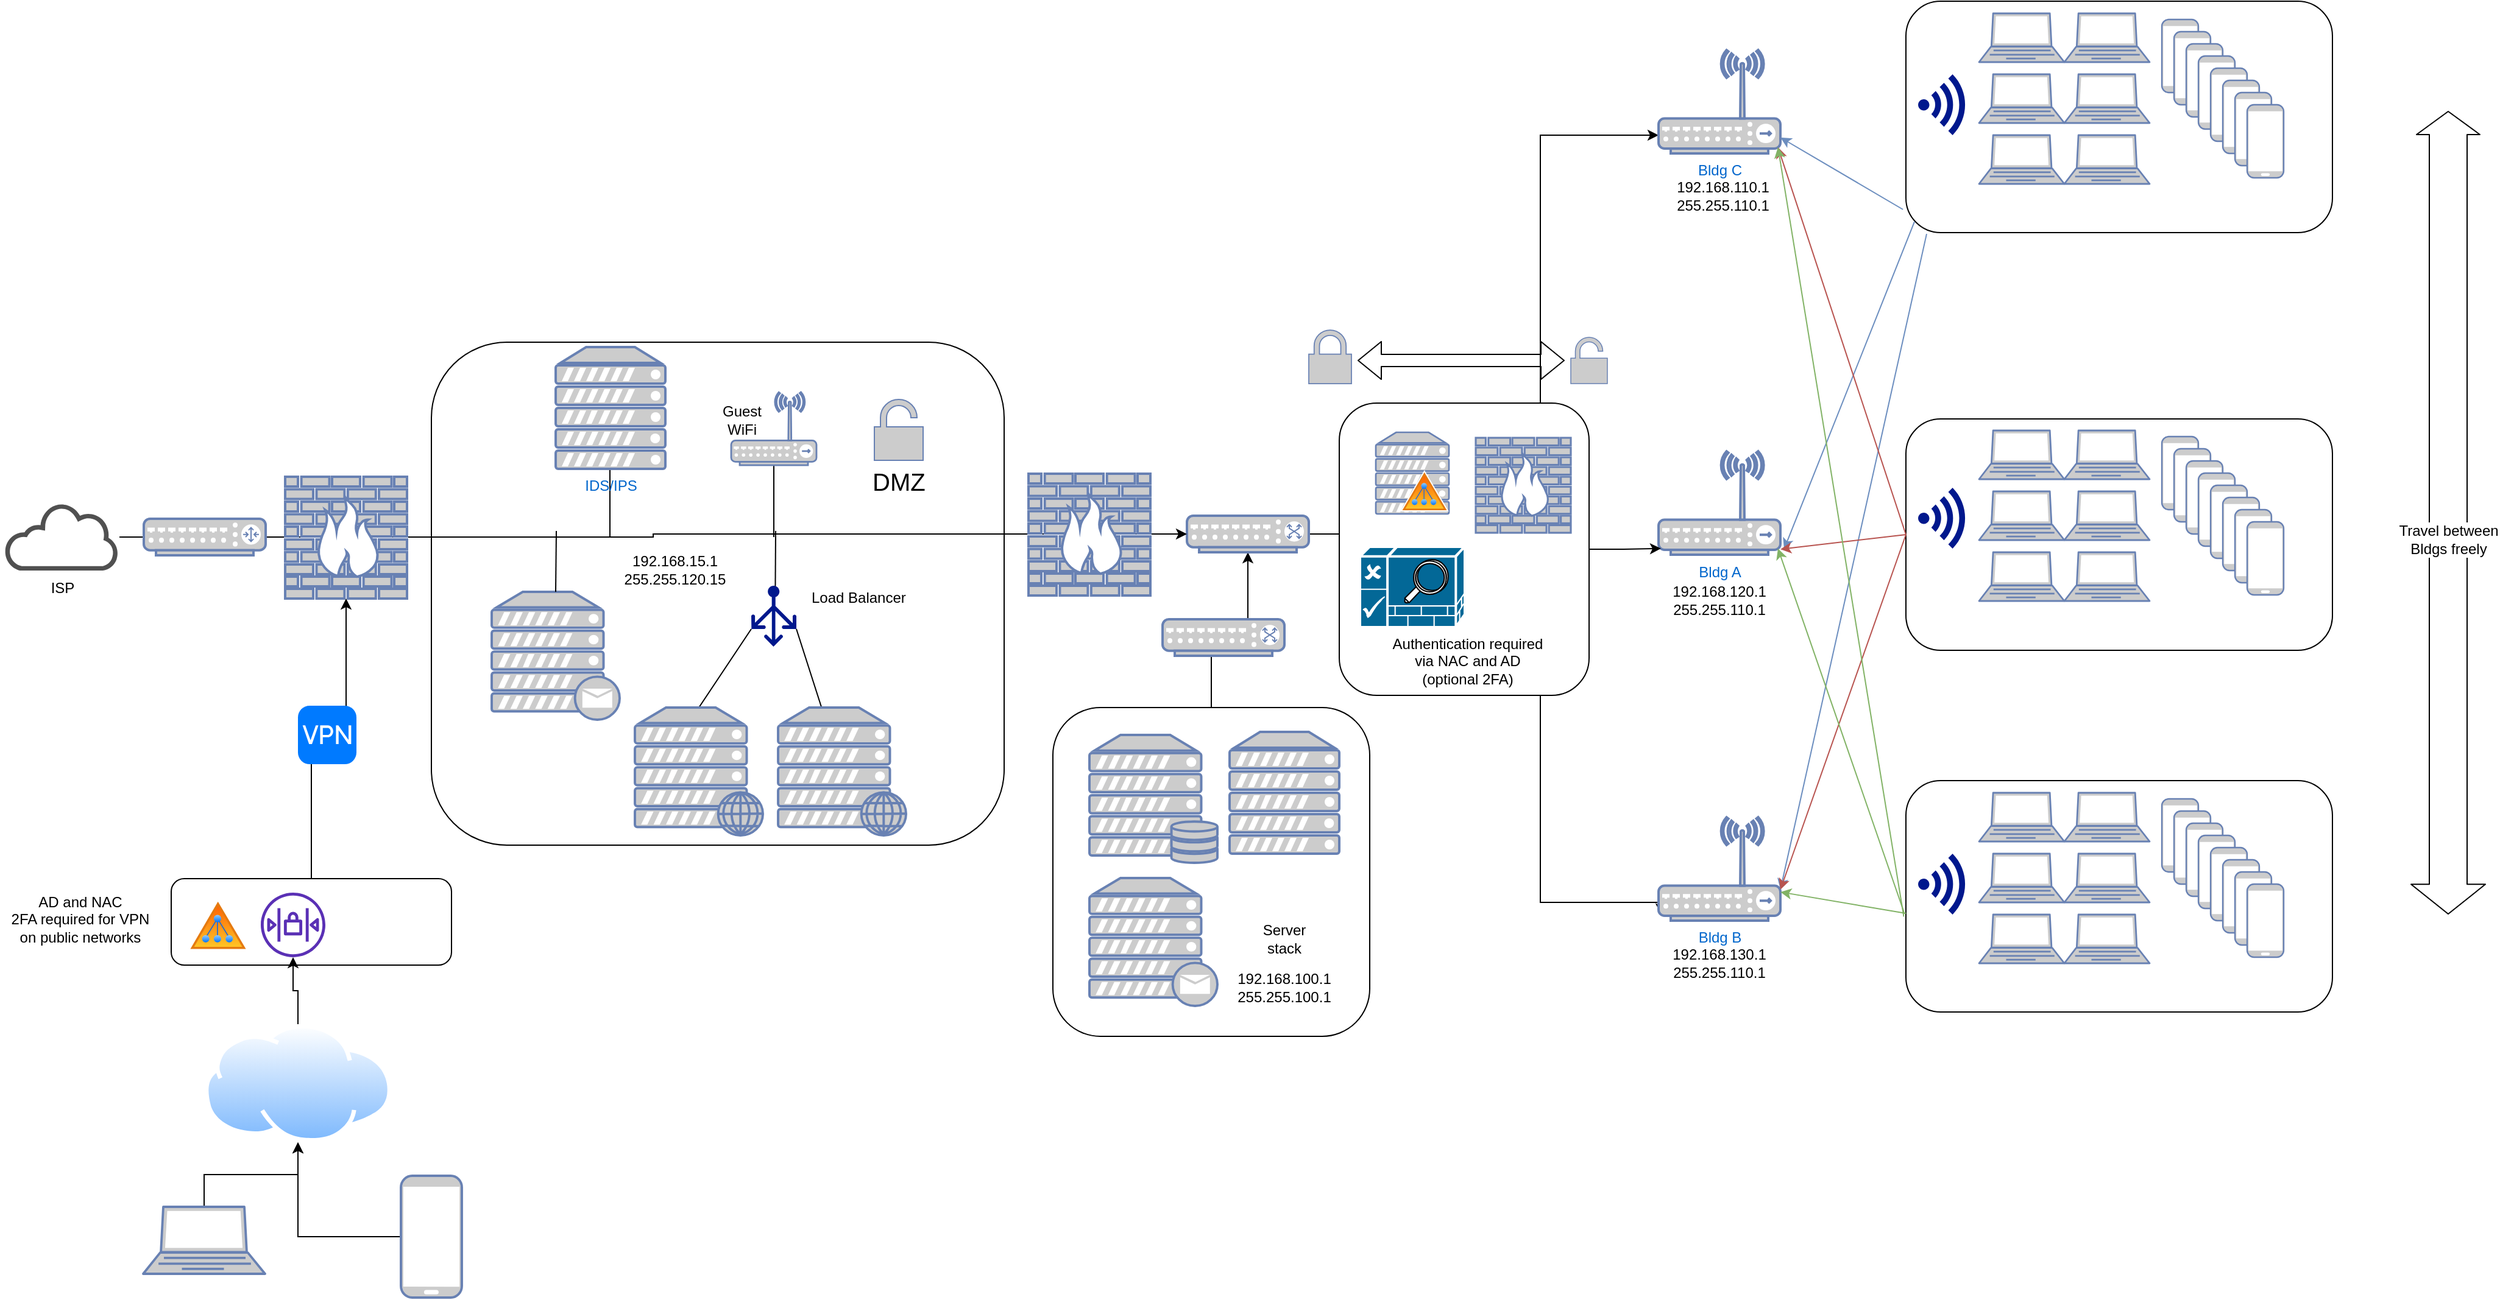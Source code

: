<mxfile pages="1" version="11.2.3" type="github"><diagram id="fxYVWHxBaIvGP6ImZX5k" name="Page-1"><mxGraphModel dx="2895" dy="1064" grid="1" gridSize="10" guides="1" tooltips="1" connect="1" arrows="1" fold="1" page="1" pageScale="1" pageWidth="850" pageHeight="1100" math="0" shadow="0"><root><mxCell id="0"/><mxCell id="1" parent="0"/><mxCell id="9wGDooMhZQCsLhZM-TIA-108" value="" style="rounded=1;whiteSpace=wrap;html=1;" vertex="1" parent="1"><mxGeometry x="-380" y="300" width="470" height="413" as="geometry"/></mxCell><mxCell id="9wGDooMhZQCsLhZM-TIA-86" style="edgeStyle=orthogonalEdgeStyle;rounded=0;orthogonalLoop=1;jettySize=auto;html=1;entryX=0.5;entryY=1;entryDx=0;entryDy=0;entryPerimeter=0;" edge="1" parent="1" source="9wGDooMhZQCsLhZM-TIA-83" target="oGnRVfRCWBcYaRI3dDGJ-2"><mxGeometry relative="1" as="geometry"/></mxCell><mxCell id="9wGDooMhZQCsLhZM-TIA-83" value="" style="rounded=1;whiteSpace=wrap;html=1;" vertex="1" parent="1"><mxGeometry x="130" y="600" width="260" height="270" as="geometry"/></mxCell><mxCell id="9wGDooMhZQCsLhZM-TIA-21" value="" style="rounded=1;whiteSpace=wrap;html=1;" vertex="1" parent="1"><mxGeometry x="830" y="363" width="350" height="190" as="geometry"/></mxCell><mxCell id="9wGDooMhZQCsLhZM-TIA-37" value="" style="rounded=1;whiteSpace=wrap;html=1;" vertex="1" parent="1"><mxGeometry x="830" y="20" width="350" height="190" as="geometry"/></mxCell><mxCell id="9wGDooMhZQCsLhZM-TIA-5" value="" style="rounded=1;whiteSpace=wrap;html=1;" vertex="1" parent="1"><mxGeometry x="830" y="660" width="350" height="190" as="geometry"/></mxCell><mxCell id="oGnRVfRCWBcYaRI3dDGJ-1" value="Bldg A" style="fontColor=#0066CC;verticalAlign=top;verticalLabelPosition=bottom;labelPosition=center;align=center;html=1;outlineConnect=0;fillColor=#CCCCCC;strokeColor=#6881B3;gradientColor=none;gradientDirection=north;strokeWidth=2;shape=mxgraph.networks.wireless_hub;" parent="1" vertex="1"><mxGeometry x="627" y="389.5" width="100" height="85" as="geometry"/></mxCell><mxCell id="9wGDooMhZQCsLhZM-TIA-1" style="edgeStyle=orthogonalEdgeStyle;rounded=0;orthogonalLoop=1;jettySize=auto;html=1;" edge="1" parent="1" source="oGnRVfRCWBcYaRI3dDGJ-2" target="oGnRVfRCWBcYaRI3dDGJ-6"><mxGeometry relative="1" as="geometry"><mxPoint x="530" y="310" as="targetPoint"/><Array as="points"><mxPoint x="530" y="130"/></Array></mxGeometry></mxCell><mxCell id="9wGDooMhZQCsLhZM-TIA-4" style="edgeStyle=orthogonalEdgeStyle;rounded=0;orthogonalLoop=1;jettySize=auto;html=1;entryX=0.02;entryY=0.94;entryDx=0;entryDy=0;entryPerimeter=0;" edge="1" parent="1" source="9wGDooMhZQCsLhZM-TIA-74" target="oGnRVfRCWBcYaRI3dDGJ-7"><mxGeometry relative="1" as="geometry"><mxPoint x="530" y="770" as="targetPoint"/><Array as="points"><mxPoint x="530" y="760"/><mxPoint x="629" y="760"/></Array></mxGeometry></mxCell><mxCell id="oGnRVfRCWBcYaRI3dDGJ-2" value="" style="fontColor=#0066CC;verticalAlign=top;verticalLabelPosition=bottom;labelPosition=center;align=center;html=1;outlineConnect=0;fillColor=#CCCCCC;strokeColor=#6881B3;gradientColor=none;gradientDirection=north;strokeWidth=2;shape=mxgraph.networks.switch;" parent="1" vertex="1"><mxGeometry x="240" y="442.5" width="100" height="30" as="geometry"/></mxCell><mxCell id="oGnRVfRCWBcYaRI3dDGJ-4" style="edgeStyle=orthogonalEdgeStyle;rounded=0;orthogonalLoop=1;jettySize=auto;html=1;entryX=0;entryY=0.5;entryDx=0;entryDy=0;entryPerimeter=0;" parent="1" source="oGnRVfRCWBcYaRI3dDGJ-3" target="oGnRVfRCWBcYaRI3dDGJ-2" edge="1"><mxGeometry relative="1" as="geometry"/></mxCell><mxCell id="oGnRVfRCWBcYaRI3dDGJ-3" value="ISP" style="pointerEvents=1;shadow=0;dashed=0;html=1;strokeColor=none;fillColor=#505050;labelPosition=center;verticalLabelPosition=bottom;outlineConnect=0;verticalAlign=top;align=center;shape=mxgraph.office.clouds.cloud;" parent="1" vertex="1"><mxGeometry x="-730" y="432.5" width="94" height="55" as="geometry"/></mxCell><mxCell id="oGnRVfRCWBcYaRI3dDGJ-6" value="Bldg C" style="fontColor=#0066CC;verticalAlign=top;verticalLabelPosition=bottom;labelPosition=center;align=center;html=1;outlineConnect=0;fillColor=#CCCCCC;strokeColor=#6881B3;gradientColor=none;gradientDirection=north;strokeWidth=2;shape=mxgraph.networks.wireless_hub;" parent="1" vertex="1"><mxGeometry x="627" y="60" width="100" height="85" as="geometry"/></mxCell><mxCell id="oGnRVfRCWBcYaRI3dDGJ-7" value="Bldg B" style="fontColor=#0066CC;verticalAlign=top;verticalLabelPosition=bottom;labelPosition=center;align=center;html=1;outlineConnect=0;fillColor=#CCCCCC;strokeColor=#6881B3;gradientColor=none;gradientDirection=north;strokeWidth=2;shape=mxgraph.networks.wireless_hub;" parent="1" vertex="1"><mxGeometry x="627" y="690" width="100" height="85" as="geometry"/></mxCell><mxCell id="oGnRVfRCWBcYaRI3dDGJ-8" value="" style="fontColor=#0066CC;verticalAlign=top;verticalLabelPosition=bottom;labelPosition=center;align=center;html=1;outlineConnect=0;fillColor=#CCCCCC;strokeColor=#6881B3;gradientColor=none;gradientDirection=north;strokeWidth=2;shape=mxgraph.networks.firewall;" parent="1" vertex="1"><mxGeometry x="110" y="408" width="100" height="100" as="geometry"/></mxCell><mxCell id="oGnRVfRCWBcYaRI3dDGJ-11" value="" style="fontColor=#0066CC;verticalAlign=top;verticalLabelPosition=bottom;labelPosition=center;align=center;html=1;outlineConnect=0;fillColor=#CCCCCC;strokeColor=#6881B3;gradientColor=none;gradientDirection=north;strokeWidth=2;shape=mxgraph.networks.firewall;" parent="1" vertex="1"><mxGeometry x="-500" y="410.5" width="100" height="100" as="geometry"/></mxCell><mxCell id="9wGDooMhZQCsLhZM-TIA-6" value="" style="fontColor=#0066CC;verticalAlign=top;verticalLabelPosition=bottom;labelPosition=center;align=center;html=1;outlineConnect=0;fillColor=#CCCCCC;strokeColor=#6881B3;gradientColor=none;gradientDirection=north;strokeWidth=2;shape=mxgraph.networks.laptop;" vertex="1" parent="1"><mxGeometry x="890" y="670" width="70" height="40" as="geometry"/></mxCell><mxCell id="9wGDooMhZQCsLhZM-TIA-7" value="" style="fontColor=#0066CC;verticalAlign=top;verticalLabelPosition=bottom;labelPosition=center;align=center;html=1;outlineConnect=0;fillColor=#CCCCCC;strokeColor=#6881B3;gradientColor=none;gradientDirection=north;strokeWidth=2;shape=mxgraph.networks.laptop;" vertex="1" parent="1"><mxGeometry x="890" y="720" width="70" height="40" as="geometry"/></mxCell><mxCell id="9wGDooMhZQCsLhZM-TIA-8" value="" style="fontColor=#0066CC;verticalAlign=top;verticalLabelPosition=bottom;labelPosition=center;align=center;html=1;outlineConnect=0;fillColor=#CCCCCC;strokeColor=#6881B3;gradientColor=none;gradientDirection=north;strokeWidth=2;shape=mxgraph.networks.laptop;" vertex="1" parent="1"><mxGeometry x="890" y="770" width="70" height="40" as="geometry"/></mxCell><mxCell id="9wGDooMhZQCsLhZM-TIA-9" value="" style="fontColor=#0066CC;verticalAlign=top;verticalLabelPosition=bottom;labelPosition=center;align=center;html=1;outlineConnect=0;fillColor=#CCCCCC;strokeColor=#6881B3;gradientColor=none;gradientDirection=north;strokeWidth=2;shape=mxgraph.networks.laptop;" vertex="1" parent="1"><mxGeometry x="960" y="670" width="70" height="40" as="geometry"/></mxCell><mxCell id="9wGDooMhZQCsLhZM-TIA-10" value="" style="fontColor=#0066CC;verticalAlign=top;verticalLabelPosition=bottom;labelPosition=center;align=center;html=1;outlineConnect=0;fillColor=#CCCCCC;strokeColor=#6881B3;gradientColor=none;gradientDirection=north;strokeWidth=2;shape=mxgraph.networks.laptop;" vertex="1" parent="1"><mxGeometry x="960" y="720" width="70" height="40" as="geometry"/></mxCell><mxCell id="9wGDooMhZQCsLhZM-TIA-11" value="" style="fontColor=#0066CC;verticalAlign=top;verticalLabelPosition=bottom;labelPosition=center;align=center;html=1;outlineConnect=0;fillColor=#CCCCCC;strokeColor=#6881B3;gradientColor=none;gradientDirection=north;strokeWidth=2;shape=mxgraph.networks.laptop;" vertex="1" parent="1"><mxGeometry x="960" y="770" width="70" height="40" as="geometry"/></mxCell><mxCell id="9wGDooMhZQCsLhZM-TIA-20" value="" style="group" vertex="1" connectable="0" parent="1"><mxGeometry x="1040" y="675" width="100" height="130" as="geometry"/></mxCell><mxCell id="9wGDooMhZQCsLhZM-TIA-12" value="" style="fontColor=#0066CC;verticalAlign=top;verticalLabelPosition=bottom;labelPosition=center;align=center;html=1;outlineConnect=0;fillColor=#CCCCCC;strokeColor=#6881B3;gradientColor=none;gradientDirection=north;strokeWidth=2;shape=mxgraph.networks.mobile;" vertex="1" parent="9wGDooMhZQCsLhZM-TIA-20"><mxGeometry width="30" height="60" as="geometry"/></mxCell><mxCell id="9wGDooMhZQCsLhZM-TIA-13" value="" style="fontColor=#0066CC;verticalAlign=top;verticalLabelPosition=bottom;labelPosition=center;align=center;html=1;outlineConnect=0;fillColor=#CCCCCC;strokeColor=#6881B3;gradientColor=none;gradientDirection=north;strokeWidth=2;shape=mxgraph.networks.mobile;" vertex="1" parent="9wGDooMhZQCsLhZM-TIA-20"><mxGeometry x="10" y="10" width="30" height="60" as="geometry"/></mxCell><mxCell id="9wGDooMhZQCsLhZM-TIA-14" value="" style="fontColor=#0066CC;verticalAlign=top;verticalLabelPosition=bottom;labelPosition=center;align=center;html=1;outlineConnect=0;fillColor=#CCCCCC;strokeColor=#6881B3;gradientColor=none;gradientDirection=north;strokeWidth=2;shape=mxgraph.networks.mobile;" vertex="1" parent="9wGDooMhZQCsLhZM-TIA-20"><mxGeometry x="20" y="20" width="30" height="60" as="geometry"/></mxCell><mxCell id="9wGDooMhZQCsLhZM-TIA-15" value="" style="fontColor=#0066CC;verticalAlign=top;verticalLabelPosition=bottom;labelPosition=center;align=center;html=1;outlineConnect=0;fillColor=#CCCCCC;strokeColor=#6881B3;gradientColor=none;gradientDirection=north;strokeWidth=2;shape=mxgraph.networks.mobile;" vertex="1" parent="9wGDooMhZQCsLhZM-TIA-20"><mxGeometry x="30" y="30" width="30" height="60" as="geometry"/></mxCell><mxCell id="9wGDooMhZQCsLhZM-TIA-16" value="" style="fontColor=#0066CC;verticalAlign=top;verticalLabelPosition=bottom;labelPosition=center;align=center;html=1;outlineConnect=0;fillColor=#CCCCCC;strokeColor=#6881B3;gradientColor=none;gradientDirection=north;strokeWidth=2;shape=mxgraph.networks.mobile;" vertex="1" parent="9wGDooMhZQCsLhZM-TIA-20"><mxGeometry x="40" y="40" width="30" height="60" as="geometry"/></mxCell><mxCell id="9wGDooMhZQCsLhZM-TIA-17" value="" style="fontColor=#0066CC;verticalAlign=top;verticalLabelPosition=bottom;labelPosition=center;align=center;html=1;outlineConnect=0;fillColor=#CCCCCC;strokeColor=#6881B3;gradientColor=none;gradientDirection=north;strokeWidth=2;shape=mxgraph.networks.mobile;" vertex="1" parent="9wGDooMhZQCsLhZM-TIA-20"><mxGeometry x="50" y="50" width="30" height="60" as="geometry"/></mxCell><mxCell id="9wGDooMhZQCsLhZM-TIA-18" value="" style="fontColor=#0066CC;verticalAlign=top;verticalLabelPosition=bottom;labelPosition=center;align=center;html=1;outlineConnect=0;fillColor=#CCCCCC;strokeColor=#6881B3;gradientColor=none;gradientDirection=north;strokeWidth=2;shape=mxgraph.networks.mobile;" vertex="1" parent="9wGDooMhZQCsLhZM-TIA-20"><mxGeometry x="60" y="60" width="30" height="60" as="geometry"/></mxCell><mxCell id="9wGDooMhZQCsLhZM-TIA-19" value="" style="fontColor=#0066CC;verticalAlign=top;verticalLabelPosition=bottom;labelPosition=center;align=center;html=1;outlineConnect=0;fillColor=#CCCCCC;strokeColor=#6881B3;gradientColor=none;gradientDirection=north;strokeWidth=2;shape=mxgraph.networks.mobile;" vertex="1" parent="9wGDooMhZQCsLhZM-TIA-20"><mxGeometry x="70" y="70" width="30" height="60" as="geometry"/></mxCell><mxCell id="9wGDooMhZQCsLhZM-TIA-22" value="" style="fontColor=#0066CC;verticalAlign=top;verticalLabelPosition=bottom;labelPosition=center;align=center;html=1;outlineConnect=0;fillColor=#CCCCCC;strokeColor=#6881B3;gradientColor=none;gradientDirection=north;strokeWidth=2;shape=mxgraph.networks.laptop;" vertex="1" parent="1"><mxGeometry x="890" y="372.5" width="70" height="40" as="geometry"/></mxCell><mxCell id="9wGDooMhZQCsLhZM-TIA-23" value="" style="fontColor=#0066CC;verticalAlign=top;verticalLabelPosition=bottom;labelPosition=center;align=center;html=1;outlineConnect=0;fillColor=#CCCCCC;strokeColor=#6881B3;gradientColor=none;gradientDirection=north;strokeWidth=2;shape=mxgraph.networks.laptop;" vertex="1" parent="1"><mxGeometry x="890" y="422.5" width="70" height="40" as="geometry"/></mxCell><mxCell id="9wGDooMhZQCsLhZM-TIA-24" value="" style="fontColor=#0066CC;verticalAlign=top;verticalLabelPosition=bottom;labelPosition=center;align=center;html=1;outlineConnect=0;fillColor=#CCCCCC;strokeColor=#6881B3;gradientColor=none;gradientDirection=north;strokeWidth=2;shape=mxgraph.networks.laptop;" vertex="1" parent="1"><mxGeometry x="890" y="472.5" width="70" height="40" as="geometry"/></mxCell><mxCell id="9wGDooMhZQCsLhZM-TIA-25" value="" style="fontColor=#0066CC;verticalAlign=top;verticalLabelPosition=bottom;labelPosition=center;align=center;html=1;outlineConnect=0;fillColor=#CCCCCC;strokeColor=#6881B3;gradientColor=none;gradientDirection=north;strokeWidth=2;shape=mxgraph.networks.laptop;" vertex="1" parent="1"><mxGeometry x="960" y="372.5" width="70" height="40" as="geometry"/></mxCell><mxCell id="9wGDooMhZQCsLhZM-TIA-26" value="" style="fontColor=#0066CC;verticalAlign=top;verticalLabelPosition=bottom;labelPosition=center;align=center;html=1;outlineConnect=0;fillColor=#CCCCCC;strokeColor=#6881B3;gradientColor=none;gradientDirection=north;strokeWidth=2;shape=mxgraph.networks.laptop;" vertex="1" parent="1"><mxGeometry x="960" y="422.5" width="70" height="40" as="geometry"/></mxCell><mxCell id="9wGDooMhZQCsLhZM-TIA-27" value="" style="fontColor=#0066CC;verticalAlign=top;verticalLabelPosition=bottom;labelPosition=center;align=center;html=1;outlineConnect=0;fillColor=#CCCCCC;strokeColor=#6881B3;gradientColor=none;gradientDirection=north;strokeWidth=2;shape=mxgraph.networks.laptop;" vertex="1" parent="1"><mxGeometry x="960" y="472.5" width="70" height="40" as="geometry"/></mxCell><mxCell id="9wGDooMhZQCsLhZM-TIA-28" value="" style="group" vertex="1" connectable="0" parent="1"><mxGeometry x="1040" y="377.5" width="100" height="130" as="geometry"/></mxCell><mxCell id="9wGDooMhZQCsLhZM-TIA-29" value="" style="fontColor=#0066CC;verticalAlign=top;verticalLabelPosition=bottom;labelPosition=center;align=center;html=1;outlineConnect=0;fillColor=#CCCCCC;strokeColor=#6881B3;gradientColor=none;gradientDirection=north;strokeWidth=2;shape=mxgraph.networks.mobile;" vertex="1" parent="9wGDooMhZQCsLhZM-TIA-28"><mxGeometry width="30" height="60" as="geometry"/></mxCell><mxCell id="9wGDooMhZQCsLhZM-TIA-30" value="" style="fontColor=#0066CC;verticalAlign=top;verticalLabelPosition=bottom;labelPosition=center;align=center;html=1;outlineConnect=0;fillColor=#CCCCCC;strokeColor=#6881B3;gradientColor=none;gradientDirection=north;strokeWidth=2;shape=mxgraph.networks.mobile;" vertex="1" parent="9wGDooMhZQCsLhZM-TIA-28"><mxGeometry x="10" y="10" width="30" height="60" as="geometry"/></mxCell><mxCell id="9wGDooMhZQCsLhZM-TIA-31" value="" style="fontColor=#0066CC;verticalAlign=top;verticalLabelPosition=bottom;labelPosition=center;align=center;html=1;outlineConnect=0;fillColor=#CCCCCC;strokeColor=#6881B3;gradientColor=none;gradientDirection=north;strokeWidth=2;shape=mxgraph.networks.mobile;" vertex="1" parent="9wGDooMhZQCsLhZM-TIA-28"><mxGeometry x="20" y="20" width="30" height="60" as="geometry"/></mxCell><mxCell id="9wGDooMhZQCsLhZM-TIA-32" value="" style="fontColor=#0066CC;verticalAlign=top;verticalLabelPosition=bottom;labelPosition=center;align=center;html=1;outlineConnect=0;fillColor=#CCCCCC;strokeColor=#6881B3;gradientColor=none;gradientDirection=north;strokeWidth=2;shape=mxgraph.networks.mobile;" vertex="1" parent="9wGDooMhZQCsLhZM-TIA-28"><mxGeometry x="30" y="30" width="30" height="60" as="geometry"/></mxCell><mxCell id="9wGDooMhZQCsLhZM-TIA-33" value="" style="fontColor=#0066CC;verticalAlign=top;verticalLabelPosition=bottom;labelPosition=center;align=center;html=1;outlineConnect=0;fillColor=#CCCCCC;strokeColor=#6881B3;gradientColor=none;gradientDirection=north;strokeWidth=2;shape=mxgraph.networks.mobile;" vertex="1" parent="9wGDooMhZQCsLhZM-TIA-28"><mxGeometry x="40" y="40" width="30" height="60" as="geometry"/></mxCell><mxCell id="9wGDooMhZQCsLhZM-TIA-34" value="" style="fontColor=#0066CC;verticalAlign=top;verticalLabelPosition=bottom;labelPosition=center;align=center;html=1;outlineConnect=0;fillColor=#CCCCCC;strokeColor=#6881B3;gradientColor=none;gradientDirection=north;strokeWidth=2;shape=mxgraph.networks.mobile;" vertex="1" parent="9wGDooMhZQCsLhZM-TIA-28"><mxGeometry x="50" y="50" width="30" height="60" as="geometry"/></mxCell><mxCell id="9wGDooMhZQCsLhZM-TIA-35" value="" style="fontColor=#0066CC;verticalAlign=top;verticalLabelPosition=bottom;labelPosition=center;align=center;html=1;outlineConnect=0;fillColor=#CCCCCC;strokeColor=#6881B3;gradientColor=none;gradientDirection=north;strokeWidth=2;shape=mxgraph.networks.mobile;" vertex="1" parent="9wGDooMhZQCsLhZM-TIA-28"><mxGeometry x="60" y="60" width="30" height="60" as="geometry"/></mxCell><mxCell id="9wGDooMhZQCsLhZM-TIA-36" value="" style="fontColor=#0066CC;verticalAlign=top;verticalLabelPosition=bottom;labelPosition=center;align=center;html=1;outlineConnect=0;fillColor=#CCCCCC;strokeColor=#6881B3;gradientColor=none;gradientDirection=north;strokeWidth=2;shape=mxgraph.networks.mobile;" vertex="1" parent="9wGDooMhZQCsLhZM-TIA-28"><mxGeometry x="70" y="70" width="30" height="60" as="geometry"/></mxCell><mxCell id="9wGDooMhZQCsLhZM-TIA-38" value="" style="fontColor=#0066CC;verticalAlign=top;verticalLabelPosition=bottom;labelPosition=center;align=center;html=1;outlineConnect=0;fillColor=#CCCCCC;strokeColor=#6881B3;gradientColor=none;gradientDirection=north;strokeWidth=2;shape=mxgraph.networks.laptop;" vertex="1" parent="1"><mxGeometry x="890" y="30" width="70" height="40" as="geometry"/></mxCell><mxCell id="9wGDooMhZQCsLhZM-TIA-39" value="" style="fontColor=#0066CC;verticalAlign=top;verticalLabelPosition=bottom;labelPosition=center;align=center;html=1;outlineConnect=0;fillColor=#CCCCCC;strokeColor=#6881B3;gradientColor=none;gradientDirection=north;strokeWidth=2;shape=mxgraph.networks.laptop;" vertex="1" parent="1"><mxGeometry x="890" y="80" width="70" height="40" as="geometry"/></mxCell><mxCell id="9wGDooMhZQCsLhZM-TIA-40" value="" style="fontColor=#0066CC;verticalAlign=top;verticalLabelPosition=bottom;labelPosition=center;align=center;html=1;outlineConnect=0;fillColor=#CCCCCC;strokeColor=#6881B3;gradientColor=none;gradientDirection=north;strokeWidth=2;shape=mxgraph.networks.laptop;" vertex="1" parent="1"><mxGeometry x="890" y="130" width="70" height="40" as="geometry"/></mxCell><mxCell id="9wGDooMhZQCsLhZM-TIA-41" value="" style="fontColor=#0066CC;verticalAlign=top;verticalLabelPosition=bottom;labelPosition=center;align=center;html=1;outlineConnect=0;fillColor=#CCCCCC;strokeColor=#6881B3;gradientColor=none;gradientDirection=north;strokeWidth=2;shape=mxgraph.networks.laptop;" vertex="1" parent="1"><mxGeometry x="960" y="30" width="70" height="40" as="geometry"/></mxCell><mxCell id="9wGDooMhZQCsLhZM-TIA-42" value="" style="fontColor=#0066CC;verticalAlign=top;verticalLabelPosition=bottom;labelPosition=center;align=center;html=1;outlineConnect=0;fillColor=#CCCCCC;strokeColor=#6881B3;gradientColor=none;gradientDirection=north;strokeWidth=2;shape=mxgraph.networks.laptop;" vertex="1" parent="1"><mxGeometry x="960" y="80" width="70" height="40" as="geometry"/></mxCell><mxCell id="9wGDooMhZQCsLhZM-TIA-43" value="" style="fontColor=#0066CC;verticalAlign=top;verticalLabelPosition=bottom;labelPosition=center;align=center;html=1;outlineConnect=0;fillColor=#CCCCCC;strokeColor=#6881B3;gradientColor=none;gradientDirection=north;strokeWidth=2;shape=mxgraph.networks.laptop;" vertex="1" parent="1"><mxGeometry x="960" y="130" width="70" height="40" as="geometry"/></mxCell><mxCell id="9wGDooMhZQCsLhZM-TIA-44" value="" style="group" vertex="1" connectable="0" parent="1"><mxGeometry x="1040" y="35" width="100" height="130" as="geometry"/></mxCell><mxCell id="9wGDooMhZQCsLhZM-TIA-45" value="" style="fontColor=#0066CC;verticalAlign=top;verticalLabelPosition=bottom;labelPosition=center;align=center;html=1;outlineConnect=0;fillColor=#CCCCCC;strokeColor=#6881B3;gradientColor=none;gradientDirection=north;strokeWidth=2;shape=mxgraph.networks.mobile;" vertex="1" parent="9wGDooMhZQCsLhZM-TIA-44"><mxGeometry width="30" height="60" as="geometry"/></mxCell><mxCell id="9wGDooMhZQCsLhZM-TIA-46" value="" style="fontColor=#0066CC;verticalAlign=top;verticalLabelPosition=bottom;labelPosition=center;align=center;html=1;outlineConnect=0;fillColor=#CCCCCC;strokeColor=#6881B3;gradientColor=none;gradientDirection=north;strokeWidth=2;shape=mxgraph.networks.mobile;" vertex="1" parent="9wGDooMhZQCsLhZM-TIA-44"><mxGeometry x="10" y="10" width="30" height="60" as="geometry"/></mxCell><mxCell id="9wGDooMhZQCsLhZM-TIA-47" value="" style="fontColor=#0066CC;verticalAlign=top;verticalLabelPosition=bottom;labelPosition=center;align=center;html=1;outlineConnect=0;fillColor=#CCCCCC;strokeColor=#6881B3;gradientColor=none;gradientDirection=north;strokeWidth=2;shape=mxgraph.networks.mobile;" vertex="1" parent="9wGDooMhZQCsLhZM-TIA-44"><mxGeometry x="20" y="20" width="30" height="60" as="geometry"/></mxCell><mxCell id="9wGDooMhZQCsLhZM-TIA-48" value="" style="fontColor=#0066CC;verticalAlign=top;verticalLabelPosition=bottom;labelPosition=center;align=center;html=1;outlineConnect=0;fillColor=#CCCCCC;strokeColor=#6881B3;gradientColor=none;gradientDirection=north;strokeWidth=2;shape=mxgraph.networks.mobile;" vertex="1" parent="9wGDooMhZQCsLhZM-TIA-44"><mxGeometry x="30" y="30" width="30" height="60" as="geometry"/></mxCell><mxCell id="9wGDooMhZQCsLhZM-TIA-49" value="" style="fontColor=#0066CC;verticalAlign=top;verticalLabelPosition=bottom;labelPosition=center;align=center;html=1;outlineConnect=0;fillColor=#CCCCCC;strokeColor=#6881B3;gradientColor=none;gradientDirection=north;strokeWidth=2;shape=mxgraph.networks.mobile;" vertex="1" parent="9wGDooMhZQCsLhZM-TIA-44"><mxGeometry x="40" y="40" width="30" height="60" as="geometry"/></mxCell><mxCell id="9wGDooMhZQCsLhZM-TIA-50" value="" style="fontColor=#0066CC;verticalAlign=top;verticalLabelPosition=bottom;labelPosition=center;align=center;html=1;outlineConnect=0;fillColor=#CCCCCC;strokeColor=#6881B3;gradientColor=none;gradientDirection=north;strokeWidth=2;shape=mxgraph.networks.mobile;" vertex="1" parent="9wGDooMhZQCsLhZM-TIA-44"><mxGeometry x="50" y="50" width="30" height="60" as="geometry"/></mxCell><mxCell id="9wGDooMhZQCsLhZM-TIA-51" value="" style="fontColor=#0066CC;verticalAlign=top;verticalLabelPosition=bottom;labelPosition=center;align=center;html=1;outlineConnect=0;fillColor=#CCCCCC;strokeColor=#6881B3;gradientColor=none;gradientDirection=north;strokeWidth=2;shape=mxgraph.networks.mobile;" vertex="1" parent="9wGDooMhZQCsLhZM-TIA-44"><mxGeometry x="60" y="60" width="30" height="60" as="geometry"/></mxCell><mxCell id="9wGDooMhZQCsLhZM-TIA-52" value="" style="fontColor=#0066CC;verticalAlign=top;verticalLabelPosition=bottom;labelPosition=center;align=center;html=1;outlineConnect=0;fillColor=#CCCCCC;strokeColor=#6881B3;gradientColor=none;gradientDirection=north;strokeWidth=2;shape=mxgraph.networks.mobile;" vertex="1" parent="9wGDooMhZQCsLhZM-TIA-44"><mxGeometry x="70" y="70" width="30" height="60" as="geometry"/></mxCell><mxCell id="9wGDooMhZQCsLhZM-TIA-55" value="" style="endArrow=classic;html=1;exitX=0.02;exitY=0.953;exitDx=0;exitDy=0;exitPerimeter=0;fillColor=#dae8fc;strokeColor=#6c8ebf;" edge="1" parent="1" source="9wGDooMhZQCsLhZM-TIA-37"><mxGeometry width="50" height="50" relative="1" as="geometry"><mxPoint x="740" y="310" as="sourcePoint"/><mxPoint x="730" y="470" as="targetPoint"/></mxGeometry></mxCell><mxCell id="9wGDooMhZQCsLhZM-TIA-56" value="" style="endArrow=classic;html=1;exitX=0.02;exitY=0.953;exitDx=0;exitDy=0;exitPerimeter=0;fillColor=#dae8fc;strokeColor=#6c8ebf;entryX=1;entryY=0.7;entryDx=0;entryDy=0;entryPerimeter=0;" edge="1" parent="1" target="oGnRVfRCWBcYaRI3dDGJ-7"><mxGeometry width="50" height="50" relative="1" as="geometry"><mxPoint x="847" y="211.07" as="sourcePoint"/><mxPoint x="710" y="710" as="targetPoint"/></mxGeometry></mxCell><mxCell id="9wGDooMhZQCsLhZM-TIA-57" value="" style="endArrow=classic;html=1;exitX=-0.007;exitY=0.9;exitDx=0;exitDy=0;exitPerimeter=0;fillColor=#dae8fc;strokeColor=#6c8ebf;" edge="1" parent="1" source="9wGDooMhZQCsLhZM-TIA-37" target="oGnRVfRCWBcYaRI3dDGJ-6"><mxGeometry width="50" height="50" relative="1" as="geometry"><mxPoint x="857" y="221.07" as="sourcePoint"/><mxPoint x="726.446" y="409.5" as="targetPoint"/></mxGeometry></mxCell><mxCell id="9wGDooMhZQCsLhZM-TIA-58" value="" style="endArrow=classic;html=1;exitX=0;exitY=0.5;exitDx=0;exitDy=0;fillColor=#f8cecc;strokeColor=#b85450;" edge="1" parent="1" source="9wGDooMhZQCsLhZM-TIA-21"><mxGeometry width="50" height="50" relative="1" as="geometry"><mxPoint x="849.5" y="415.57" as="sourcePoint"/><mxPoint x="727" y="470" as="targetPoint"/></mxGeometry></mxCell><mxCell id="9wGDooMhZQCsLhZM-TIA-59" value="" style="endArrow=classic;html=1;exitX=0;exitY=0.5;exitDx=0;exitDy=0;entryX=1;entryY=0.7;entryDx=0;entryDy=0;entryPerimeter=0;fillColor=#f8cecc;strokeColor=#b85450;" edge="1" parent="1" source="9wGDooMhZQCsLhZM-TIA-21" target="oGnRVfRCWBcYaRI3dDGJ-7"><mxGeometry width="50" height="50" relative="1" as="geometry"><mxPoint x="840" y="468" as="sourcePoint"/><mxPoint x="737" y="450.497" as="targetPoint"/></mxGeometry></mxCell><mxCell id="9wGDooMhZQCsLhZM-TIA-60" value="" style="endArrow=classic;html=1;exitX=0;exitY=0.5;exitDx=0;exitDy=0;entryX=0.98;entryY=0.94;entryDx=0;entryDy=0;entryPerimeter=0;fillColor=#f8cecc;strokeColor=#b85450;" edge="1" parent="1" source="9wGDooMhZQCsLhZM-TIA-21" target="oGnRVfRCWBcYaRI3dDGJ-6"><mxGeometry width="50" height="50" relative="1" as="geometry"><mxPoint x="850" y="478" as="sourcePoint"/><mxPoint x="747" y="460.497" as="targetPoint"/></mxGeometry></mxCell><mxCell id="9wGDooMhZQCsLhZM-TIA-61" value="" style="endArrow=classic;html=1;exitX=0;exitY=0.5;exitDx=0;exitDy=0;fillColor=#d5e8d4;strokeColor=#82b366;" edge="1" parent="1"><mxGeometry width="50" height="50" relative="1" as="geometry"><mxPoint x="830" y="769" as="sourcePoint"/><mxPoint x="727" y="751.497" as="targetPoint"/></mxGeometry></mxCell><mxCell id="9wGDooMhZQCsLhZM-TIA-62" value="" style="endArrow=classic;html=1;exitX=-0.003;exitY=0.577;exitDx=0;exitDy=0;exitPerimeter=0;fillColor=#d5e8d4;strokeColor=#82b366;entryX=0.98;entryY=0.94;entryDx=0;entryDy=0;entryPerimeter=0;" edge="1" parent="1" source="9wGDooMhZQCsLhZM-TIA-5" target="oGnRVfRCWBcYaRI3dDGJ-1"><mxGeometry width="50" height="50" relative="1" as="geometry"><mxPoint x="870" y="498" as="sourcePoint"/><mxPoint x="767" y="480.497" as="targetPoint"/></mxGeometry></mxCell><mxCell id="9wGDooMhZQCsLhZM-TIA-63" value="" style="endArrow=classic;html=1;exitX=-0.005;exitY=0.588;exitDx=0;exitDy=0;exitPerimeter=0;fillColor=#d5e8d4;strokeColor=#82b366;entryX=0.98;entryY=0.94;entryDx=0;entryDy=0;entryPerimeter=0;" edge="1" parent="1" source="9wGDooMhZQCsLhZM-TIA-5" target="oGnRVfRCWBcYaRI3dDGJ-6"><mxGeometry width="50" height="50" relative="1" as="geometry"><mxPoint x="880" y="508" as="sourcePoint"/><mxPoint x="777" y="490.497" as="targetPoint"/></mxGeometry></mxCell><mxCell id="9wGDooMhZQCsLhZM-TIA-66" value="" style="shape=flexArrow;endArrow=classic;startArrow=classic;html=1;startWidth=29;startSize=7.78;width=31;" edge="1" parent="1"><mxGeometry width="50" height="50" relative="1" as="geometry"><mxPoint x="1275" y="770" as="sourcePoint"/><mxPoint x="1275" y="110" as="targetPoint"/></mxGeometry></mxCell><mxCell id="9wGDooMhZQCsLhZM-TIA-67" value="Travel between&lt;br&gt;Bldgs freely" style="text;html=1;resizable=0;points=[];align=center;verticalAlign=middle;labelBackgroundColor=#ffffff;" vertex="1" connectable="0" parent="9wGDooMhZQCsLhZM-TIA-66"><mxGeometry x="-0.132" y="-8" relative="1" as="geometry"><mxPoint x="-8" y="-21.5" as="offset"/></mxGeometry></mxCell><mxCell id="9wGDooMhZQCsLhZM-TIA-68" value="" style="pointerEvents=1;shadow=0;dashed=0;html=1;strokeColor=none;labelPosition=center;verticalLabelPosition=bottom;verticalAlign=top;align=center;shape=mxgraph.mscae.enterprise.wireless_connection;fillColor=#00188D;" vertex="1" parent="1"><mxGeometry x="840" y="80" width="42" height="50" as="geometry"/></mxCell><mxCell id="9wGDooMhZQCsLhZM-TIA-69" value="" style="pointerEvents=1;shadow=0;dashed=0;html=1;strokeColor=none;labelPosition=center;verticalLabelPosition=bottom;verticalAlign=top;align=center;shape=mxgraph.mscae.enterprise.wireless_connection;fillColor=#00188D;" vertex="1" parent="1"><mxGeometry x="840" y="419.5" width="42" height="50" as="geometry"/></mxCell><mxCell id="9wGDooMhZQCsLhZM-TIA-70" value="" style="pointerEvents=1;shadow=0;dashed=0;html=1;strokeColor=none;labelPosition=center;verticalLabelPosition=bottom;verticalAlign=top;align=center;shape=mxgraph.mscae.enterprise.wireless_connection;fillColor=#00188D;" vertex="1" parent="1"><mxGeometry x="840" y="720" width="42" height="50" as="geometry"/></mxCell><mxCell id="9wGDooMhZQCsLhZM-TIA-77" style="edgeStyle=orthogonalEdgeStyle;rounded=0;orthogonalLoop=1;jettySize=auto;html=1;entryX=0.02;entryY=0.94;entryDx=0;entryDy=0;entryPerimeter=0;" edge="1" parent="1" source="9wGDooMhZQCsLhZM-TIA-74" target="oGnRVfRCWBcYaRI3dDGJ-1"><mxGeometry relative="1" as="geometry"/></mxCell><mxCell id="9wGDooMhZQCsLhZM-TIA-74" value="" style="rounded=1;whiteSpace=wrap;html=1;" vertex="1" parent="1"><mxGeometry x="365" y="350" width="205" height="240" as="geometry"/></mxCell><mxCell id="9wGDooMhZQCsLhZM-TIA-72" value="" style="fontColor=#0066CC;verticalAlign=top;verticalLabelPosition=bottom;labelPosition=center;align=center;html=1;outlineConnect=0;fillColor=#CCCCCC;strokeColor=#6881B3;gradientColor=none;gradientDirection=north;strokeWidth=2;shape=mxgraph.networks.server;" vertex="1" parent="1"><mxGeometry x="395" y="374" width="60" height="67" as="geometry"/></mxCell><mxCell id="9wGDooMhZQCsLhZM-TIA-71" value="" style="aspect=fixed;perimeter=ellipsePerimeter;html=1;align=center;shadow=0;dashed=0;spacingTop=3;image;image=img/lib/active_directory/active_directory.svg;" vertex="1" parent="1"><mxGeometry x="415" y="405" width="40" height="34" as="geometry"/></mxCell><mxCell id="9wGDooMhZQCsLhZM-TIA-78" value="" style="shape=mxgraph.cisco.misc.nac_appliance;html=1;dashed=0;fillColor=#036897;strokeColor=#ffffff;strokeWidth=2;verticalLabelPosition=bottom;verticalAlign=top" vertex="1" parent="1"><mxGeometry x="382" y="468" width="86" height="66" as="geometry"/></mxCell><mxCell id="9wGDooMhZQCsLhZM-TIA-79" value="" style="fontColor=#0066CC;verticalAlign=top;verticalLabelPosition=bottom;labelPosition=center;align=center;html=1;outlineConnect=0;fillColor=#CCCCCC;strokeColor=#6881B3;gradientColor=none;gradientDirection=north;strokeWidth=2;shape=mxgraph.networks.server_storage;" vertex="1" parent="1"><mxGeometry x="160" y="622.5" width="105" height="105" as="geometry"/></mxCell><mxCell id="9wGDooMhZQCsLhZM-TIA-80" value="" style="fontColor=#0066CC;verticalAlign=top;verticalLabelPosition=bottom;labelPosition=center;align=center;html=1;outlineConnect=0;fillColor=#CCCCCC;strokeColor=#6881B3;gradientColor=none;gradientDirection=north;strokeWidth=2;shape=mxgraph.networks.server;" vertex="1" parent="1"><mxGeometry x="275" y="620" width="90" height="100" as="geometry"/></mxCell><mxCell id="9wGDooMhZQCsLhZM-TIA-81" value="" style="fontColor=#0066CC;verticalAlign=top;verticalLabelPosition=bottom;labelPosition=center;align=center;html=1;outlineConnect=0;fillColor=#CCCCCC;strokeColor=#6881B3;gradientColor=none;gradientDirection=north;strokeWidth=2;shape=mxgraph.networks.mail_server;" vertex="1" parent="1"><mxGeometry x="160" y="740" width="105" height="105" as="geometry"/></mxCell><mxCell id="9wGDooMhZQCsLhZM-TIA-84" value="Server stack" style="text;html=1;strokeColor=none;fillColor=none;align=center;verticalAlign=middle;whiteSpace=wrap;rounded=0;" vertex="1" parent="1"><mxGeometry x="300" y="780" width="40" height="20" as="geometry"/></mxCell><mxCell id="9wGDooMhZQCsLhZM-TIA-87" value="" style="fontColor=#0066CC;verticalAlign=top;verticalLabelPosition=bottom;labelPosition=center;align=center;html=1;outlineConnect=0;fillColor=#CCCCCC;strokeColor=#6881B3;gradientColor=none;gradientDirection=north;strokeWidth=2;shape=mxgraph.networks.secured;" vertex="1" parent="1"><mxGeometry x="340" y="290" width="35" height="44" as="geometry"/></mxCell><mxCell id="9wGDooMhZQCsLhZM-TIA-88" value="" style="shape=flexArrow;endArrow=classic;startArrow=classic;html=1;" edge="1" parent="1"><mxGeometry width="50" height="50" relative="1" as="geometry"><mxPoint x="380" y="315" as="sourcePoint"/><mxPoint x="550" y="315" as="targetPoint"/></mxGeometry></mxCell><mxCell id="9wGDooMhZQCsLhZM-TIA-89" value="" style="fontColor=#0066CC;verticalAlign=top;verticalLabelPosition=bottom;labelPosition=center;align=center;html=1;outlineConnect=0;fillColor=#CCCCCC;strokeColor=#6881B3;gradientColor=none;gradientDirection=north;strokeWidth=2;shape=mxgraph.networks.unsecure;" vertex="1" parent="1"><mxGeometry x="555" y="296" width="30" height="38" as="geometry"/></mxCell><mxCell id="9wGDooMhZQCsLhZM-TIA-90" value="" style="fontColor=#0066CC;verticalAlign=top;verticalLabelPosition=bottom;labelPosition=center;align=center;html=1;outlineConnect=0;fillColor=#CCCCCC;strokeColor=#6881B3;gradientColor=none;gradientDirection=north;strokeWidth=2;shape=mxgraph.networks.firewall;" vertex="1" parent="1"><mxGeometry x="477" y="378.5" width="78" height="78" as="geometry"/></mxCell><mxCell id="9wGDooMhZQCsLhZM-TIA-91" value="" style="fontColor=#0066CC;verticalAlign=top;verticalLabelPosition=bottom;labelPosition=center;align=center;html=1;outlineConnect=0;fillColor=#CCCCCC;strokeColor=#6881B3;gradientColor=none;gradientDirection=north;strokeWidth=2;shape=mxgraph.networks.mail_server;" vertex="1" parent="1"><mxGeometry x="-330.5" y="505" width="105" height="105" as="geometry"/></mxCell><mxCell id="9wGDooMhZQCsLhZM-TIA-92" value="" style="fontColor=#0066CC;verticalAlign=top;verticalLabelPosition=bottom;labelPosition=center;align=center;html=1;outlineConnect=0;fillColor=#CCCCCC;strokeColor=#6881B3;gradientColor=none;gradientDirection=north;strokeWidth=2;shape=mxgraph.networks.unsecure;" vertex="1" parent="1"><mxGeometry x="-16.5" y="347" width="40" height="50" as="geometry"/></mxCell><mxCell id="9wGDooMhZQCsLhZM-TIA-93" value="" style="endArrow=none;html=1;exitX=0.5;exitY=0;exitDx=0;exitDy=0;exitPerimeter=0;" edge="1" parent="1" source="9wGDooMhZQCsLhZM-TIA-91"><mxGeometry width="50" height="50" relative="1" as="geometry"><mxPoint x="-303" y="505" as="sourcePoint"/><mxPoint x="-277.5" y="455" as="targetPoint"/></mxGeometry></mxCell><mxCell id="9wGDooMhZQCsLhZM-TIA-94" value="" style="endArrow=none;html=1;exitX=0.532;exitY=0.16;exitDx=0;exitDy=0;exitPerimeter=0;" edge="1" parent="1" source="9wGDooMhZQCsLhZM-TIA-96"><mxGeometry width="50" height="50" relative="1" as="geometry"><mxPoint x="-190.5" y="505" as="sourcePoint"/><mxPoint x="-97.5" y="455" as="targetPoint"/></mxGeometry></mxCell><mxCell id="9wGDooMhZQCsLhZM-TIA-95" value="" style="endArrow=none;html=1;entryX=0.5;entryY=1;entryDx=0;entryDy=0;" edge="1" parent="1"><mxGeometry width="50" height="50" relative="1" as="geometry"><mxPoint x="-233.5" y="460" as="sourcePoint"/><mxPoint x="-233.5" y="400" as="targetPoint"/></mxGeometry></mxCell><mxCell id="9wGDooMhZQCsLhZM-TIA-96" value="" style="pointerEvents=1;shadow=0;dashed=0;html=1;strokeColor=none;labelPosition=center;verticalLabelPosition=bottom;verticalAlign=top;align=center;shape=mxgraph.azure.load_balancer_generic;fillColor=#00188D;" vertex="1" parent="1"><mxGeometry x="-117.5" y="500" width="37" height="50" as="geometry"/></mxCell><mxCell id="9wGDooMhZQCsLhZM-TIA-97" value="" style="endArrow=none;html=1;entryX=0;entryY=0.71;entryDx=0;entryDy=0;entryPerimeter=0;exitX=0.5;exitY=0;exitDx=0;exitDy=0;exitPerimeter=0;" edge="1" parent="1" source="9wGDooMhZQCsLhZM-TIA-102" target="9wGDooMhZQCsLhZM-TIA-96"><mxGeometry width="50" height="50" relative="1" as="geometry"><mxPoint x="-140.5" y="590" as="sourcePoint"/><mxPoint x="-120.5" y="540" as="targetPoint"/></mxGeometry></mxCell><mxCell id="9wGDooMhZQCsLhZM-TIA-98" value="" style="endArrow=none;html=1;entryX=1;entryY=0.71;entryDx=0;entryDy=0;entryPerimeter=0;" edge="1" parent="1" source="9wGDooMhZQCsLhZM-TIA-103" target="9wGDooMhZQCsLhZM-TIA-96"><mxGeometry width="50" height="50" relative="1" as="geometry"><mxPoint x="-60.5" y="593" as="sourcePoint"/><mxPoint x="-110.5" y="550" as="targetPoint"/></mxGeometry></mxCell><mxCell id="9wGDooMhZQCsLhZM-TIA-99" value="Load Balancer" style="text;html=1;resizable=0;points=[];autosize=1;align=left;verticalAlign=top;spacingTop=-4;" vertex="1" parent="1"><mxGeometry x="-70.5" y="500" width="90" height="20" as="geometry"/></mxCell><mxCell id="9wGDooMhZQCsLhZM-TIA-100" value="DMZ" style="text;html=1;resizable=0;points=[];autosize=1;align=left;verticalAlign=top;spacingTop=-4;fontSize=20;" vertex="1" parent="1"><mxGeometry x="-20.5" y="400" width="40" height="20" as="geometry"/></mxCell><mxCell id="9wGDooMhZQCsLhZM-TIA-101" value="IDS/IPS" style="fontColor=#0066CC;verticalAlign=top;verticalLabelPosition=bottom;labelPosition=center;align=center;html=1;outlineConnect=0;fillColor=#CCCCCC;strokeColor=#6881B3;gradientColor=none;gradientDirection=north;strokeWidth=2;shape=mxgraph.networks.server;" vertex="1" parent="1"><mxGeometry x="-278" y="304" width="90" height="100" as="geometry"/></mxCell><mxCell id="9wGDooMhZQCsLhZM-TIA-102" value="" style="fontColor=#0066CC;verticalAlign=top;verticalLabelPosition=bottom;labelPosition=center;align=center;html=1;outlineConnect=0;fillColor=#CCCCCC;strokeColor=#6881B3;gradientColor=none;gradientDirection=north;strokeWidth=2;shape=mxgraph.networks.web_server;" vertex="1" parent="1"><mxGeometry x="-213" y="600" width="105" height="105" as="geometry"/></mxCell><mxCell id="9wGDooMhZQCsLhZM-TIA-103" value="" style="fontColor=#0066CC;verticalAlign=top;verticalLabelPosition=bottom;labelPosition=center;align=center;html=1;outlineConnect=0;fillColor=#CCCCCC;strokeColor=#6881B3;gradientColor=none;gradientDirection=north;strokeWidth=2;shape=mxgraph.networks.web_server;" vertex="1" parent="1"><mxGeometry x="-95.5" y="600" width="105" height="105" as="geometry"/></mxCell><mxCell id="9wGDooMhZQCsLhZM-TIA-104" style="edgeStyle=orthogonalEdgeStyle;orthogonalLoop=1;jettySize=auto;html=1;endArrow=none;endFill=0;fontSize=20;" edge="1" parent="1" source="9wGDooMhZQCsLhZM-TIA-105"><mxGeometry relative="1" as="geometry"><mxPoint x="-99" y="460" as="targetPoint"/></mxGeometry></mxCell><mxCell id="9wGDooMhZQCsLhZM-TIA-105" value="" style="fontColor=#0066CC;verticalAlign=top;verticalLabelPosition=bottom;labelPosition=center;align=center;html=1;outlineConnect=0;fillColor=#CCCCCC;strokeColor=#6881B3;gradientColor=none;gradientDirection=north;strokeWidth=2;shape=mxgraph.networks.wireless_hub;" vertex="1" parent="1"><mxGeometry x="-134" y="341" width="70" height="60" as="geometry"/></mxCell><mxCell id="9wGDooMhZQCsLhZM-TIA-106" value="Guest WiFi" style="text;html=1;strokeColor=none;fillColor=none;align=center;verticalAlign=middle;whiteSpace=wrap;rounded=0;fontSize=12;" vertex="1" parent="1"><mxGeometry x="-145.5" y="354" width="40" height="20" as="geometry"/></mxCell><mxCell id="9wGDooMhZQCsLhZM-TIA-107" value="192.168.15.1&lt;br&gt;255.255.120.15" style="text;html=1;strokeColor=none;fillColor=none;align=center;verticalAlign=middle;whiteSpace=wrap;rounded=0;fontSize=12;" vertex="1" parent="1"><mxGeometry x="-200.5" y="477.333" width="40" height="20" as="geometry"/></mxCell><mxCell id="9wGDooMhZQCsLhZM-TIA-109" value="192.168.100.1&lt;br&gt;255.255.100.1" style="text;html=1;strokeColor=none;fillColor=none;align=center;verticalAlign=middle;whiteSpace=wrap;rounded=0;fontSize=12;" vertex="1" parent="1"><mxGeometry x="300" y="819.833" width="40" height="20" as="geometry"/></mxCell><mxCell id="9wGDooMhZQCsLhZM-TIA-110" value="192.168.120.1&lt;br&gt;255.255.110.1" style="text;html=1;strokeColor=none;fillColor=none;align=center;verticalAlign=middle;whiteSpace=wrap;rounded=0;fontSize=12;" vertex="1" parent="1"><mxGeometry x="657" y="502.333" width="40" height="20" as="geometry"/></mxCell><mxCell id="9wGDooMhZQCsLhZM-TIA-111" value="192.168.130.1&lt;br&gt;255.255.110.1" style="text;html=1;strokeColor=none;fillColor=none;align=center;verticalAlign=middle;whiteSpace=wrap;rounded=0;fontSize=12;" vertex="1" parent="1"><mxGeometry x="657" y="799.833" width="40" height="20" as="geometry"/></mxCell><mxCell id="9wGDooMhZQCsLhZM-TIA-112" value="192.168.110.1&lt;br&gt;255.255.110.1" style="text;html=1;strokeColor=none;fillColor=none;align=center;verticalAlign=middle;whiteSpace=wrap;rounded=0;fontSize=12;" vertex="1" parent="1"><mxGeometry x="660" y="169.833" width="40" height="20" as="geometry"/></mxCell><mxCell id="9wGDooMhZQCsLhZM-TIA-146" style="edgeStyle=orthogonalEdgeStyle;rounded=0;orthogonalLoop=1;jettySize=auto;html=1;" edge="1" parent="1" source="9wGDooMhZQCsLhZM-TIA-127" target="9wGDooMhZQCsLhZM-TIA-136"><mxGeometry relative="1" as="geometry"/></mxCell><mxCell id="9wGDooMhZQCsLhZM-TIA-127" value="" style="fontColor=#0066CC;verticalAlign=top;verticalLabelPosition=bottom;labelPosition=center;align=center;html=1;outlineConnect=0;fillColor=#CCCCCC;strokeColor=#6881B3;gradientColor=none;gradientDirection=north;strokeWidth=2;shape=mxgraph.networks.laptop;" vertex="1" parent="1"><mxGeometry x="-616.5" y="1010" width="100" height="55" as="geometry"/></mxCell><mxCell id="9wGDooMhZQCsLhZM-TIA-143" style="edgeStyle=orthogonalEdgeStyle;rounded=0;orthogonalLoop=1;jettySize=auto;html=1;entryX=0.5;entryY=1;entryDx=0;entryDy=0;entryPerimeter=0;" edge="1" parent="1" source="9wGDooMhZQCsLhZM-TIA-129" target="oGnRVfRCWBcYaRI3dDGJ-11"><mxGeometry relative="1" as="geometry"/></mxCell><mxCell id="9wGDooMhZQCsLhZM-TIA-129" value="" style="rounded=1;whiteSpace=wrap;html=1;fontSize=12;" vertex="1" parent="1"><mxGeometry x="-593.5" y="740.5" width="230" height="71" as="geometry"/></mxCell><mxCell id="9wGDooMhZQCsLhZM-TIA-130" value="" style="group" vertex="1" connectable="0" parent="1"><mxGeometry x="-580" y="752" width="113" height="53" as="geometry"/></mxCell><mxCell id="9wGDooMhZQCsLhZM-TIA-131" value="" style="aspect=fixed;perimeter=ellipsePerimeter;html=1;align=center;shadow=0;dashed=0;spacingTop=3;image;image=img/lib/active_directory/active_directory.svg;fontSize=12;" vertex="1" parent="9wGDooMhZQCsLhZM-TIA-130"><mxGeometry y="5" width="50" height="42.5" as="geometry"/></mxCell><mxCell id="9wGDooMhZQCsLhZM-TIA-132" value="" style="outlineConnect=0;fontColor=#232F3E;gradientColor=none;fillColor=#5A30B5;strokeColor=none;dashed=0;verticalLabelPosition=bottom;verticalAlign=top;align=center;html=1;fontSize=12;fontStyle=0;aspect=fixed;pointerEvents=1;shape=mxgraph.aws4.network_access_control_list;" vertex="1" parent="9wGDooMhZQCsLhZM-TIA-130"><mxGeometry x="60" width="53" height="53" as="geometry"/></mxCell><mxCell id="9wGDooMhZQCsLhZM-TIA-133" value="AD and NAC&lt;br&gt;2FA required for VPN on public networks" style="text;html=1;strokeColor=none;fillColor=none;align=center;verticalAlign=middle;whiteSpace=wrap;rounded=0;fontSize=12;" vertex="1" parent="1"><mxGeometry x="-733.5" y="763.5" width="130" height="20" as="geometry"/></mxCell><mxCell id="9wGDooMhZQCsLhZM-TIA-134" value="" style="shape=image;html=1;verticalAlign=top;verticalLabelPosition=bottom;labelBackgroundColor=#ffffff;imageAspect=0;aspect=fixed;image=https://cdn1.iconfinder.com/data/icons/hawcons/32/699525-icon-46-two-fingers-tap-128.png;fontSize=12;" vertex="1" parent="1"><mxGeometry x="-446.5" y="746" width="57" height="57" as="geometry"/></mxCell><mxCell id="9wGDooMhZQCsLhZM-TIA-144" style="edgeStyle=orthogonalEdgeStyle;rounded=0;orthogonalLoop=1;jettySize=auto;html=1;" edge="1" parent="1" source="9wGDooMhZQCsLhZM-TIA-136" target="9wGDooMhZQCsLhZM-TIA-132"><mxGeometry relative="1" as="geometry"/></mxCell><mxCell id="9wGDooMhZQCsLhZM-TIA-136" value="" style="aspect=fixed;perimeter=ellipsePerimeter;html=1;align=center;shadow=0;dashed=0;spacingTop=3;image;image=img/lib/active_directory/internet_cloud.svg;fontSize=12;" vertex="1" parent="1"><mxGeometry x="-566.5" y="860" width="154" height="97" as="geometry"/></mxCell><mxCell id="9wGDooMhZQCsLhZM-TIA-145" style="edgeStyle=orthogonalEdgeStyle;rounded=0;orthogonalLoop=1;jettySize=auto;html=1;" edge="1" parent="1" source="9wGDooMhZQCsLhZM-TIA-137" target="9wGDooMhZQCsLhZM-TIA-136"><mxGeometry relative="1" as="geometry"/></mxCell><mxCell id="9wGDooMhZQCsLhZM-TIA-137" value="" style="fontColor=#0066CC;verticalAlign=top;verticalLabelPosition=bottom;labelPosition=center;align=center;html=1;outlineConnect=0;fillColor=#CCCCCC;strokeColor=#6881B3;gradientColor=none;gradientDirection=north;strokeWidth=2;shape=mxgraph.networks.mobile;" vertex="1" parent="1"><mxGeometry x="-405" y="984.5" width="50" height="100" as="geometry"/></mxCell><mxCell id="9wGDooMhZQCsLhZM-TIA-142" value="" style="shape=image;html=1;verticalAlign=top;verticalLabelPosition=bottom;labelBackgroundColor=#ffffff;imageAspect=0;aspect=fixed;image=https://cdn1.iconfinder.com/data/icons/hawcons/32/699525-icon-46-two-fingers-tap-128.png;fontSize=12;" vertex="1" parent="1"><mxGeometry x="487.5" y="472.5" width="57" height="57" as="geometry"/></mxCell><mxCell id="9wGDooMhZQCsLhZM-TIA-147" value="" style="html=1;strokeWidth=1;shadow=0;dashed=0;shape=mxgraph.ios7.misc.vpn;fillColor=#007AFF;strokeColor=none;buttonText=;strokeColor2=#222222;fontColor=#222222;fontSize=8;verticalLabelPosition=bottom;verticalAlign=top;align=center;" vertex="1" parent="1"><mxGeometry x="-489.5" y="598.5" width="48" height="48" as="geometry"/></mxCell><mxCell id="9wGDooMhZQCsLhZM-TIA-148" value="Authentication required via NAC and AD (optional 2FA)&lt;br&gt;" style="text;html=1;strokeColor=none;fillColor=none;align=center;verticalAlign=middle;whiteSpace=wrap;rounded=0;" vertex="1" parent="1"><mxGeometry x="402.5" y="552" width="135" height="20" as="geometry"/></mxCell><mxCell id="9wGDooMhZQCsLhZM-TIA-149" value="" style="fontColor=#0066CC;verticalAlign=top;verticalLabelPosition=bottom;labelPosition=center;align=center;html=1;outlineConnect=0;fillColor=#CCCCCC;strokeColor=#6881B3;gradientColor=none;gradientDirection=north;strokeWidth=2;shape=mxgraph.networks.switch;" vertex="1" parent="1"><mxGeometry x="220" y="527.5" width="100" height="30" as="geometry"/></mxCell><mxCell id="9wGDooMhZQCsLhZM-TIA-150" value="" style="fontColor=#0066CC;verticalAlign=top;verticalLabelPosition=bottom;labelPosition=center;align=center;html=1;outlineConnect=0;fillColor=#CCCCCC;strokeColor=#6881B3;gradientColor=none;gradientDirection=north;strokeWidth=2;shape=mxgraph.networks.router;" vertex="1" parent="1"><mxGeometry x="-616" y="445" width="100" height="30" as="geometry"/></mxCell></root></mxGraphModel></diagram></mxfile>